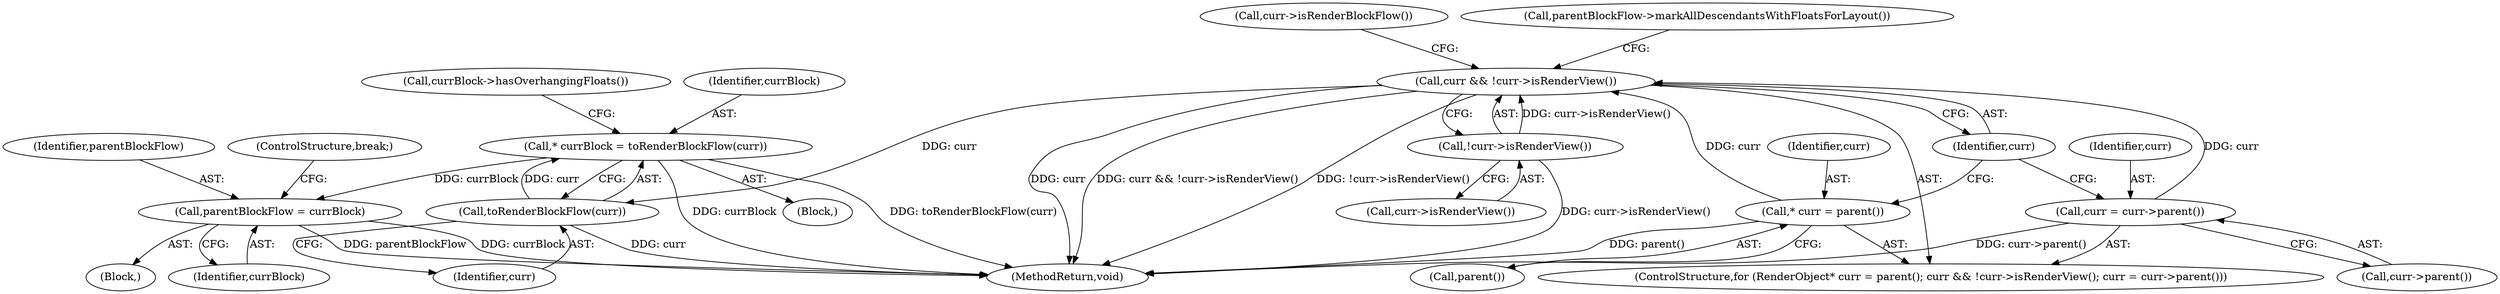 digraph "0_Chrome_b2b21468c1f7f08b30a7c1755316f6026c50eb2a_2@pointer" {
"1000180" [label="(Call,parentBlockFlow = currBlock)"];
"1000154" [label="(Call,* currBlock = toRenderBlockFlow(curr))"];
"1000156" [label="(Call,toRenderBlockFlow(curr))"];
"1000142" [label="(Call,curr && !curr->isRenderView())"];
"1000139" [label="(Call,* curr = parent())"];
"1000146" [label="(Call,curr = curr->parent())"];
"1000144" [label="(Call,!curr->isRenderView())"];
"1000140" [label="(Identifier,curr)"];
"1000154" [label="(Call,* currBlock = toRenderBlockFlow(curr))"];
"1000148" [label="(Call,curr->parent())"];
"1000159" [label="(Call,currBlock->hasOverhangingFloats())"];
"1000155" [label="(Identifier,currBlock)"];
"1000181" [label="(Identifier,parentBlockFlow)"];
"1000147" [label="(Identifier,curr)"];
"1000139" [label="(Call,* curr = parent())"];
"1000142" [label="(Call,curr && !curr->isRenderView())"];
"1000192" [label="(MethodReturn,void)"];
"1000179" [label="(Block,)"];
"1000145" [label="(Call,curr->isRenderView())"];
"1000183" [label="(ControlStructure,break;)"];
"1000144" [label="(Call,!curr->isRenderView())"];
"1000151" [label="(Call,curr->isRenderBlockFlow())"];
"1000152" [label="(Block,)"];
"1000146" [label="(Call,curr = curr->parent())"];
"1000156" [label="(Call,toRenderBlockFlow(curr))"];
"1000182" [label="(Identifier,currBlock)"];
"1000157" [label="(Identifier,curr)"];
"1000141" [label="(Call,parent())"];
"1000180" [label="(Call,parentBlockFlow = currBlock)"];
"1000137" [label="(ControlStructure,for (RenderObject* curr = parent(); curr && !curr->isRenderView(); curr = curr->parent()))"];
"1000143" [label="(Identifier,curr)"];
"1000184" [label="(Call,parentBlockFlow->markAllDescendantsWithFloatsForLayout())"];
"1000180" -> "1000179"  [label="AST: "];
"1000180" -> "1000182"  [label="CFG: "];
"1000181" -> "1000180"  [label="AST: "];
"1000182" -> "1000180"  [label="AST: "];
"1000183" -> "1000180"  [label="CFG: "];
"1000180" -> "1000192"  [label="DDG: parentBlockFlow"];
"1000180" -> "1000192"  [label="DDG: currBlock"];
"1000154" -> "1000180"  [label="DDG: currBlock"];
"1000154" -> "1000152"  [label="AST: "];
"1000154" -> "1000156"  [label="CFG: "];
"1000155" -> "1000154"  [label="AST: "];
"1000156" -> "1000154"  [label="AST: "];
"1000159" -> "1000154"  [label="CFG: "];
"1000154" -> "1000192"  [label="DDG: currBlock"];
"1000154" -> "1000192"  [label="DDG: toRenderBlockFlow(curr)"];
"1000156" -> "1000154"  [label="DDG: curr"];
"1000156" -> "1000157"  [label="CFG: "];
"1000157" -> "1000156"  [label="AST: "];
"1000156" -> "1000192"  [label="DDG: curr"];
"1000142" -> "1000156"  [label="DDG: curr"];
"1000142" -> "1000137"  [label="AST: "];
"1000142" -> "1000143"  [label="CFG: "];
"1000142" -> "1000144"  [label="CFG: "];
"1000143" -> "1000142"  [label="AST: "];
"1000144" -> "1000142"  [label="AST: "];
"1000151" -> "1000142"  [label="CFG: "];
"1000184" -> "1000142"  [label="CFG: "];
"1000142" -> "1000192"  [label="DDG: curr && !curr->isRenderView()"];
"1000142" -> "1000192"  [label="DDG: !curr->isRenderView()"];
"1000142" -> "1000192"  [label="DDG: curr"];
"1000139" -> "1000142"  [label="DDG: curr"];
"1000146" -> "1000142"  [label="DDG: curr"];
"1000144" -> "1000142"  [label="DDG: curr->isRenderView()"];
"1000139" -> "1000137"  [label="AST: "];
"1000139" -> "1000141"  [label="CFG: "];
"1000140" -> "1000139"  [label="AST: "];
"1000141" -> "1000139"  [label="AST: "];
"1000143" -> "1000139"  [label="CFG: "];
"1000139" -> "1000192"  [label="DDG: parent()"];
"1000146" -> "1000137"  [label="AST: "];
"1000146" -> "1000148"  [label="CFG: "];
"1000147" -> "1000146"  [label="AST: "];
"1000148" -> "1000146"  [label="AST: "];
"1000143" -> "1000146"  [label="CFG: "];
"1000146" -> "1000192"  [label="DDG: curr->parent()"];
"1000144" -> "1000145"  [label="CFG: "];
"1000145" -> "1000144"  [label="AST: "];
"1000144" -> "1000192"  [label="DDG: curr->isRenderView()"];
}
